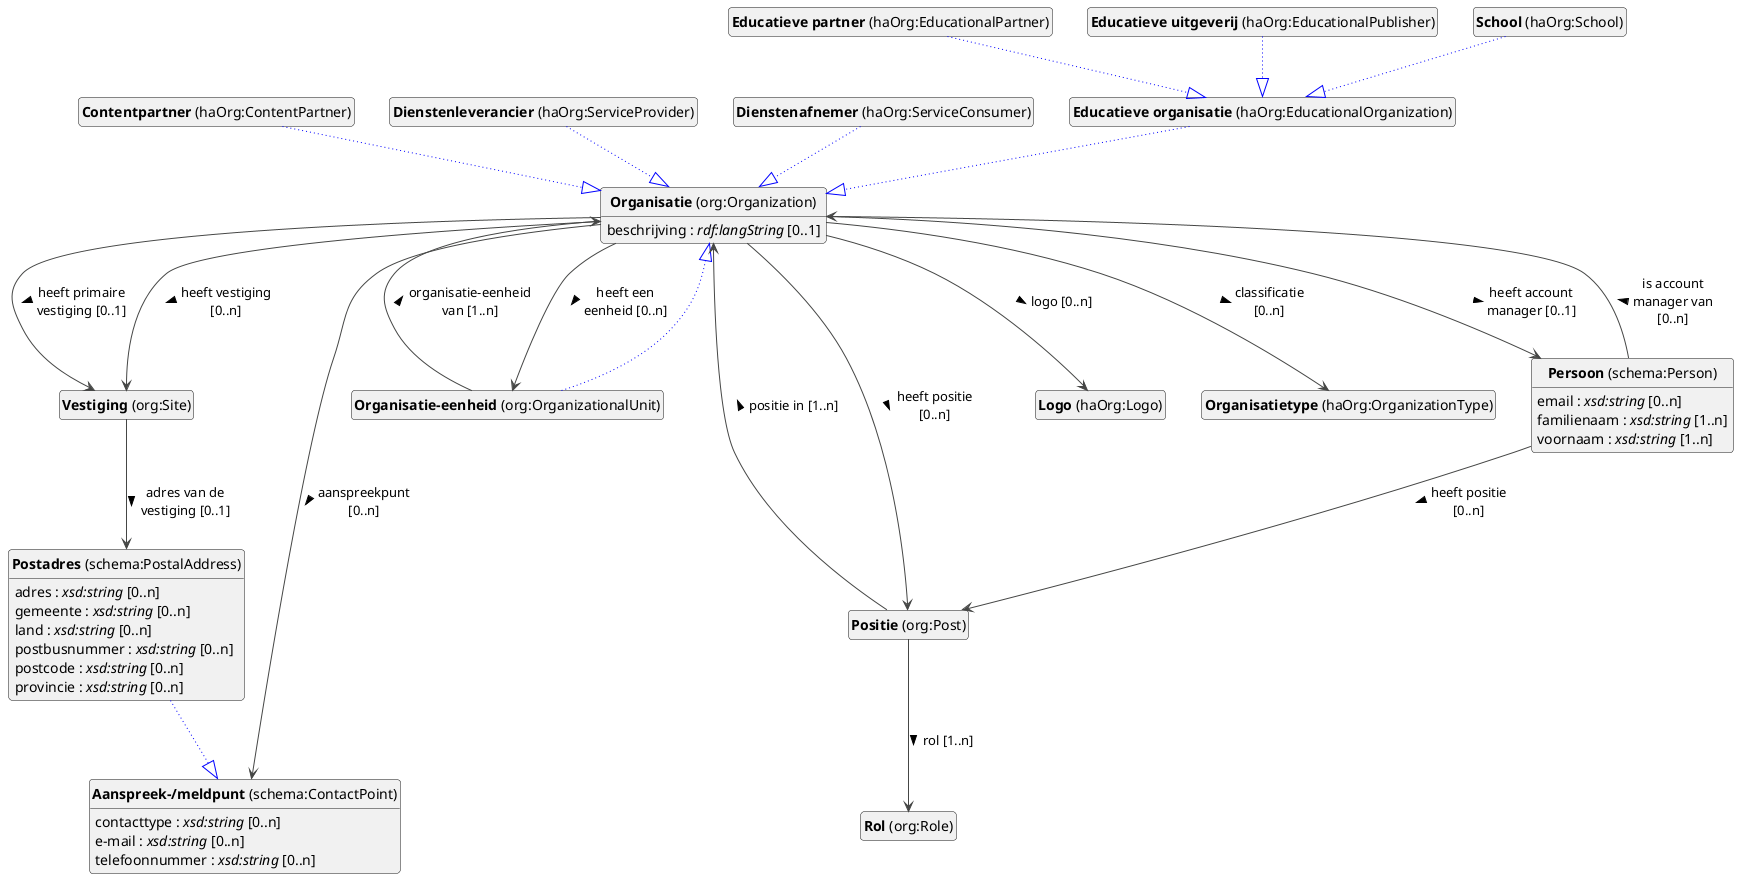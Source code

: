 @startuml
!theme vibrant
skinparam classFontSize 14
!define LIGHTORANGE
skinparam componentStyle uml2
skinparam wrapMessageWidth 100
' skinparam ArrowColor #Maroon
' Remove shadows
skinparam shadowing false
'skinparam linetype polyline
skinparam ArrowMessageAlignment left


class "<b>Organisatie</b> (org:Organization)" as org_Organization [[#org%3AOrganization]]
class "<b>Organisatie-eenheid</b> (org:OrganizationalUnit)" as org_OrganizationalUnit [[#org%3AOrganizationalUnit]]
class "<b>Organisatie</b> (org:Organization)" as org_Organization [[#org%3AOrganization]]
class "<b>Contentpartner</b> (haOrg:ContentPartner)" as haOrg_ContentPartner [[#haOrg%3AContentPartner]]
class "<b>Organisatie</b> (org:Organization)" as org_Organization [[#org%3AOrganization]]
class "<b>Dienstenleverancier</b> (haOrg:ServiceProvider)" as haOrg_ServiceProvider [[#haOrg%3AServiceProvider]]
class "<b>Organisatie</b> (org:Organization)" as org_Organization [[#org%3AOrganization]]
class "<b>Dienstenafnemer</b> (haOrg:ServiceConsumer)" as haOrg_ServiceConsumer [[#haOrg%3AServiceConsumer]]
class "<b>Organisatie</b> (org:Organization)" as org_Organization [[#org%3AOrganization]]
class "<b>Educatieve organisatie</b> (haOrg:EducationalOrganization)" as haOrg_EducationalOrganization [[#haOrg%3AEducationalOrganization]]
class "<b>Organisatie</b> (org:Organization)" as org_Organization [[#org%3AOrganization]]
class "<b>Educatieve partner</b> (haOrg:EducationalPartner)" as haOrg_EducationalPartner [[#haOrg%3AEducationalPartner]]
class "<b>Educatieve organisatie</b> (haOrg:EducationalOrganization)" as haOrg_EducationalOrganization [[#haOrg%3AEducationalOrganization]]
class "<b>Educatieve uitgeverij</b> (haOrg:EducationalPublisher)" as haOrg_EducationalPublisher [[#haOrg%3AEducationalPublisher]]
class "<b>Educatieve organisatie</b> (haOrg:EducationalOrganization)" as haOrg_EducationalOrganization [[#haOrg%3AEducationalOrganization]]
class "<b>School</b> (haOrg:School)" as haOrg_School [[#haOrg%3ASchool]]
class "<b>Educatieve organisatie</b> (haOrg:EducationalOrganization)" as haOrg_EducationalOrganization [[#haOrg%3AEducationalOrganization]]
class "<b>Vestiging</b> (org:Site)" as org_Site [[#org%3ASite]]
class "<b>Positie</b> (org:Post)" as org_Post [[#org%3APost]]
class "<b>Rol</b> (org:Role)" as org_Role [[#org%3ARole]]
class "<b>Persoon</b> (schema:Person)" as schema_Person [[#schema%3APerson]]
class "<b>Postadres</b> (schema:PostalAddress)" as schema_PostalAddress [[#schema%3APostalAddress]]
class "<b>Aanspreek-/meldpunt</b> (schema:ContactPoint)" as schema_ContactPoint [[#schema%3AContactPoint]]
class "<b>Aanspreek-/meldpunt</b> (schema:ContactPoint)" as schema_ContactPoint [[#schema%3AContactPoint]]
class "<b>Logo</b> (haOrg:Logo)" as haOrg_Logo [[#haOrg%3ALogo]]
class "<b>Organisatietype</b> (haOrg:OrganizationType)" as haOrg_OrganizationType [[#haOrg%3AOrganizationType]]



org_Organization --> schema_ContactPoint : aanspreekpunt [0..n] >
org_Organization : beschrijving : <i>rdf:langString</i> [0..1]


org_Organization --> haOrg_OrganizationType : classificatie [0..n] >

org_Organization --> schema_Person : heeft account manager [0..1] >

org_Organization --> org_OrganizationalUnit : heeft een eenheid [0..n] >

org_Organization --> org_Post : heeft positie [0..n] >

org_Organization --> org_Site : heeft primaire vestiging [0..1] >

org_Organization --> org_Site : heeft vestiging [0..n] >


org_Organization --> haOrg_Logo : logo [0..n] >

org_OrganizationalUnit --|> org_Organization #blue;line.dotted;text:blue


org_OrganizationalUnit --> org_Organization : organisatie-eenheid van [1..n] >

haOrg_ContentPartner --|> org_Organization #blue;line.dotted;text:blue


haOrg_ServiceProvider --|> org_Organization #blue;line.dotted;text:blue


haOrg_ServiceConsumer --|> org_Organization #blue;line.dotted;text:blue


haOrg_EducationalOrganization --|> org_Organization #blue;line.dotted;text:blue


haOrg_EducationalPartner --|> haOrg_EducationalOrganization #blue;line.dotted;text:blue


haOrg_EducationalPublisher --|> haOrg_EducationalOrganization #blue;line.dotted;text:blue


haOrg_School --|> haOrg_EducationalOrganization #blue;line.dotted;text:blue




org_Site --> schema_PostalAddress : adres van de vestiging [0..1] >



org_Post --> org_Organization : positie in [1..n] >

org_Post --> org_Role : rol [1..n] >




schema_Person : email : <i>xsd:string</i> [0..n]

schema_Person : familienaam : <i>xsd:string</i> [1..n]


schema_Person --> org_Post : heeft positie [0..n] >

schema_Person --> org_Organization : is account manager van [0..n] >
schema_Person : voornaam : <i>xsd:string</i> [1..n]


schema_PostalAddress --|> schema_ContactPoint #blue;line.dotted;text:blue

schema_PostalAddress : adres : <i>xsd:string</i> [0..n]

schema_PostalAddress : gemeente : <i>xsd:string</i> [0..n]

schema_PostalAddress : land : <i>xsd:string</i> [0..n]

schema_PostalAddress : postbusnummer : <i>xsd:string</i> [0..n]

schema_PostalAddress : postcode : <i>xsd:string</i> [0..n]

schema_PostalAddress : provincie : <i>xsd:string</i> [0..n]



schema_ContactPoint : contacttype : <i>xsd:string</i> [0..n]

schema_ContactPoint : e-mail : <i>xsd:string</i> [0..n]

schema_ContactPoint : telefoonnummer : <i>xsd:string</i> [0..n]







hide circle
hide methods
hide empty members
@enduml


